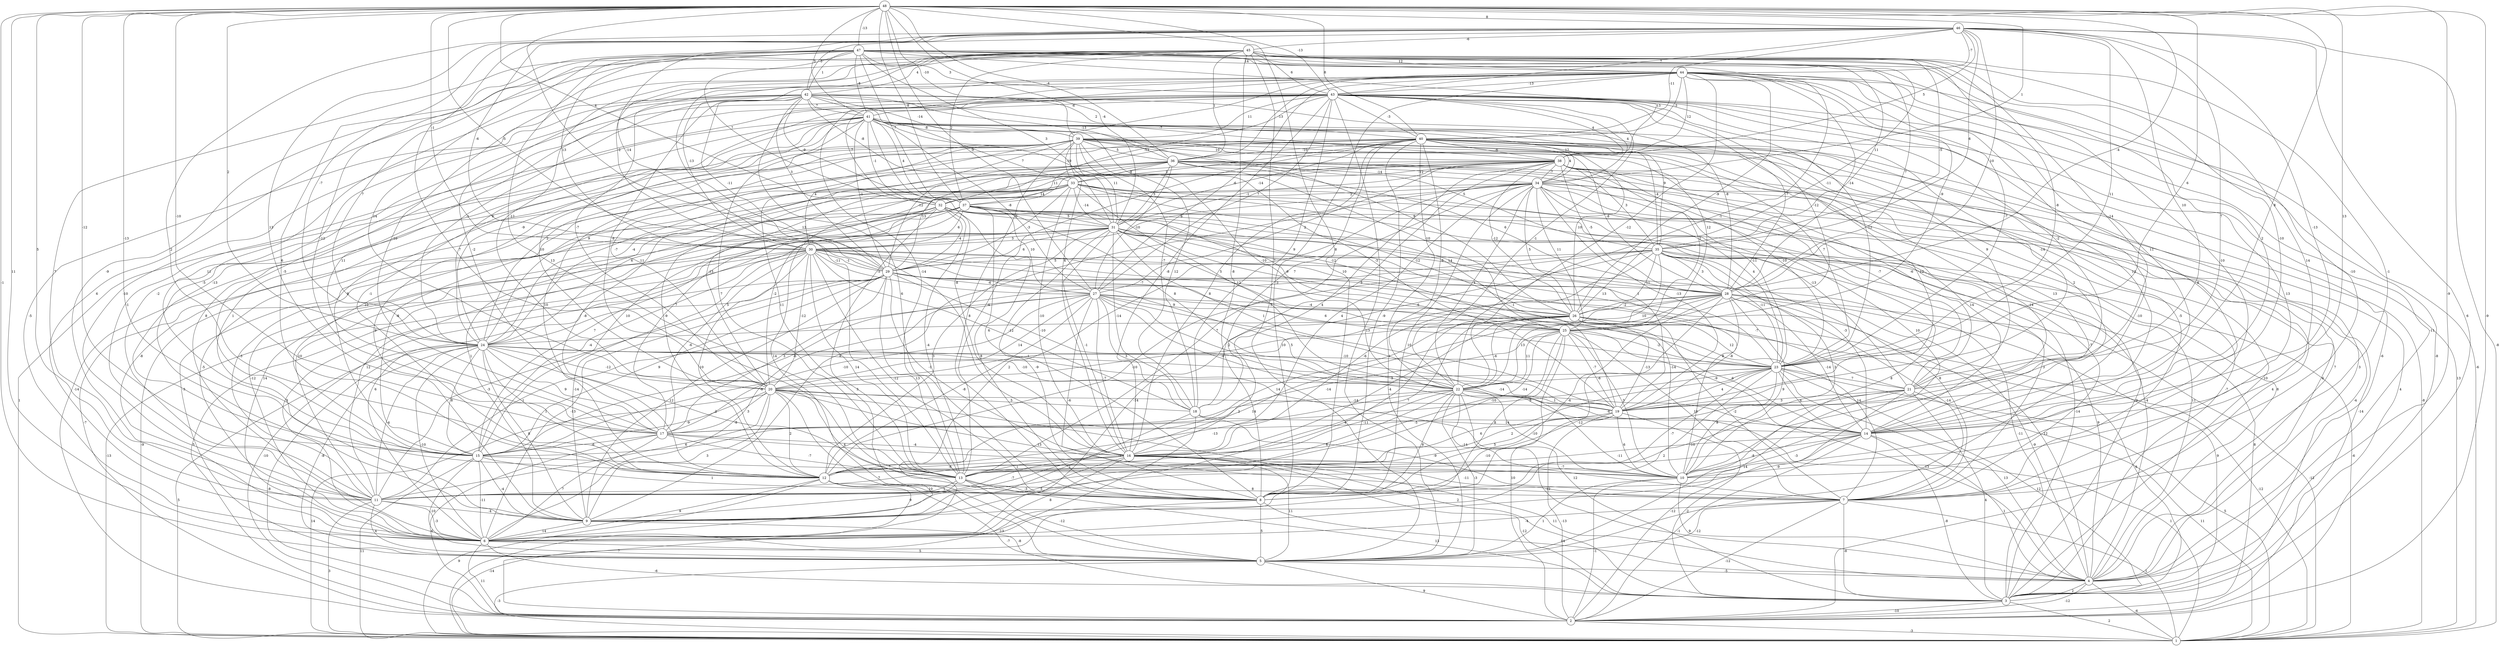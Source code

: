 graph { 
	 fontname="Helvetica,Arial,sans-serif" 
	 node [shape = circle]; 
	 48 -- 2 [label = "-9"];
	 48 -- 4 [label = "-9"];
	 48 -- 5 [label = "-1"];
	 48 -- 6 [label = "11"];
	 48 -- 8 [label = "8"];
	 48 -- 11 [label = "5"];
	 48 -- 12 [label = "-13"];
	 48 -- 14 [label = "13"];
	 48 -- 15 [label = "-12"];
	 48 -- 16 [label = "13"];
	 48 -- 17 [label = "-10"];
	 48 -- 19 [label = "8"];
	 48 -- 23 [label = "6"];
	 48 -- 24 [label = "2"];
	 48 -- 27 [label = "-9"];
	 48 -- 28 [label = "-4"];
	 48 -- 29 [label = "-5"];
	 48 -- 30 [label = "-1"];
	 48 -- 31 [label = "-4"];
	 48 -- 32 [label = "4"];
	 48 -- 34 [label = "1"];
	 48 -- 36 [label = "-4"];
	 48 -- 37 [label = "-8"];
	 48 -- 39 [label = "-10"];
	 48 -- 40 [label = "8"];
	 48 -- 41 [label = "3"];
	 48 -- 43 [label = "-13"];
	 48 -- 46 [label = "8"];
	 48 -- 47 [label = "-13"];
	 47 -- 7 [label = "-10"];
	 47 -- 10 [label = "-10"];
	 47 -- 11 [label = "7"];
	 47 -- 12 [label = "6"];
	 47 -- 13 [label = "13"];
	 47 -- 14 [label = "2"];
	 47 -- 17 [label = "-12"];
	 47 -- 20 [label = "14"];
	 47 -- 22 [label = "-1"];
	 47 -- 24 [label = "7"];
	 47 -- 28 [label = "7"];
	 47 -- 30 [label = "13"];
	 47 -- 31 [label = "3"];
	 47 -- 32 [label = "7"];
	 47 -- 35 [label = "11"];
	 47 -- 37 [label = "-7"];
	 47 -- 38 [label = "13"];
	 47 -- 41 [label = "-8"];
	 47 -- 42 [label = "1"];
	 47 -- 43 [label = "3"];
	 47 -- 44 [label = "14"];
	 46 -- 1 [label = "-8"];
	 46 -- 3 [label = "6"];
	 46 -- 12 [label = "2"];
	 46 -- 13 [label = "7"];
	 46 -- 14 [label = "-13"];
	 46 -- 17 [label = "13"];
	 46 -- 19 [label = "7"];
	 46 -- 21 [label = "10"];
	 46 -- 23 [label = "11"];
	 46 -- 24 [label = "-7"];
	 46 -- 28 [label = "10"];
	 46 -- 29 [label = "-14"];
	 46 -- 30 [label = "-6"];
	 46 -- 35 [label = "6"];
	 46 -- 38 [label = "5"];
	 46 -- 40 [label = "-11"];
	 46 -- 42 [label = "-5"];
	 46 -- 43 [label = "7"];
	 46 -- 44 [label = "-7"];
	 46 -- 45 [label = "-6"];
	 45 -- 5 [label = "-5"];
	 45 -- 6 [label = "6"];
	 45 -- 7 [label = "-1"];
	 45 -- 8 [label = "-8"];
	 45 -- 9 [label = "-5"];
	 45 -- 10 [label = "14"];
	 45 -- 11 [label = "-9"];
	 45 -- 13 [label = "-11"];
	 45 -- 14 [label = "-10"];
	 45 -- 17 [label = "-10"];
	 45 -- 20 [label = "-12"];
	 45 -- 21 [label = "-14"];
	 45 -- 23 [label = "-8"];
	 45 -- 26 [label = "-11"];
	 45 -- 30 [label = "-2"];
	 45 -- 35 [label = "-5"];
	 45 -- 36 [label = "1"];
	 45 -- 37 [label = "2"];
	 45 -- 42 [label = "4"];
	 45 -- 43 [label = "6"];
	 45 -- 44 [label = "12"];
	 44 -- 1 [label = "-6"];
	 44 -- 2 [label = "-8"];
	 44 -- 4 [label = "-11"];
	 44 -- 5 [label = "-10"];
	 44 -- 8 [label = "-3"];
	 44 -- 13 [label = "-14"];
	 44 -- 14 [label = "11"];
	 44 -- 16 [label = "4"];
	 44 -- 17 [label = "-2"];
	 44 -- 20 [label = "-7"];
	 44 -- 22 [label = "-12"];
	 44 -- 23 [label = "-7"];
	 44 -- 25 [label = "-9"];
	 44 -- 26 [label = "-9"];
	 44 -- 27 [label = "-6"];
	 44 -- 28 [label = "-14"];
	 44 -- 29 [label = "3"];
	 44 -- 30 [label = "-13"];
	 44 -- 36 [label = "-13"];
	 44 -- 38 [label = "12"];
	 44 -- 40 [label = "-3"];
	 44 -- 43 [label = "-13"];
	 43 -- 1 [label = "13"];
	 43 -- 5 [label = "13"];
	 43 -- 6 [label = "8"];
	 43 -- 7 [label = "13"];
	 43 -- 10 [label = "8"];
	 43 -- 11 [label = "-2"];
	 43 -- 15 [label = "-5"];
	 43 -- 16 [label = "-8"];
	 43 -- 18 [label = "9"];
	 43 -- 19 [label = "-14"];
	 43 -- 21 [label = "-2"];
	 43 -- 22 [label = "-1"];
	 43 -- 23 [label = "-12"];
	 43 -- 24 [label = "6"];
	 43 -- 25 [label = "-12"];
	 43 -- 27 [label = "7"];
	 43 -- 28 [label = "-7"];
	 43 -- 32 [label = "-7"];
	 43 -- 34 [label = "4"];
	 43 -- 37 [label = "-13"];
	 43 -- 38 [label = "4"];
	 43 -- 39 [label = "11"];
	 43 -- 40 [label = "-3"];
	 43 -- 41 [label = "-6"];
	 42 -- 6 [label = "-5"];
	 42 -- 8 [label = "6"];
	 42 -- 11 [label = "-10"];
	 42 -- 15 [label = "11"];
	 42 -- 17 [label = "11"];
	 42 -- 20 [label = "-8"];
	 42 -- 24 [label = "-1"];
	 42 -- 28 [label = "-8"];
	 42 -- 29 [label = "-11"];
	 42 -- 31 [label = "7"];
	 42 -- 33 [label = "-8"];
	 42 -- 36 [label = "-13"];
	 42 -- 37 [label = "-9"];
	 42 -- 38 [label = "-7"];
	 42 -- 39 [label = "-14"];
	 42 -- 40 [label = "2"];
	 42 -- 41 [label = "7"];
	 41 -- 4 [label = "-6"];
	 41 -- 9 [label = "1"];
	 41 -- 11 [label = "-1"];
	 41 -- 12 [label = "-1"];
	 41 -- 13 [label = "7"];
	 41 -- 14 [label = "12"];
	 41 -- 15 [label = "-13"];
	 41 -- 16 [label = "-8"];
	 41 -- 18 [label = "-7"];
	 41 -- 19 [label = "-3"];
	 41 -- 20 [label = "10"];
	 41 -- 21 [label = "9"];
	 41 -- 24 [label = "-9"];
	 41 -- 26 [label = "9"];
	 41 -- 27 [label = "-8"];
	 41 -- 29 [label = "-1"];
	 41 -- 32 [label = "-1"];
	 41 -- 34 [label = "12"];
	 41 -- 35 [label = "9"];
	 41 -- 37 [label = "4"];
	 41 -- 39 [label = "-8"];
	 40 -- 1 [label = "-8"];
	 40 -- 2 [label = "4"];
	 40 -- 4 [label = "3"];
	 40 -- 5 [label = "1"];
	 40 -- 7 [label = "-5"];
	 40 -- 8 [label = "-9"];
	 40 -- 13 [label = "-4"];
	 40 -- 14 [label = "2"];
	 40 -- 15 [label = "8"];
	 40 -- 16 [label = "8"];
	 40 -- 18 [label = "7"];
	 40 -- 19 [label = "12"];
	 40 -- 22 [label = "-6"];
	 40 -- 24 [label = "9"];
	 40 -- 26 [label = "10"];
	 40 -- 29 [label = "-12"];
	 40 -- 31 [label = "-14"];
	 40 -- 34 [label = "4"];
	 40 -- 35 [label = "-4"];
	 40 -- 36 [label = "-10"];
	 40 -- 37 [label = "3"];
	 40 -- 38 [label = "-6"];
	 39 -- 1 [label = "1"];
	 39 -- 2 [label = "-14"];
	 39 -- 3 [label = "10"];
	 39 -- 4 [label = "7"];
	 39 -- 8 [label = "8"];
	 39 -- 9 [label = "9"];
	 39 -- 10 [label = "-14"];
	 39 -- 12 [label = "10"];
	 39 -- 13 [label = "11"];
	 39 -- 18 [label = "12"];
	 39 -- 20 [label = "11"];
	 39 -- 22 [label = "-10"];
	 39 -- 23 [label = "7"];
	 39 -- 24 [label = "2"];
	 39 -- 25 [label = "12"];
	 39 -- 28 [label = "-8"];
	 39 -- 30 [label = "4"];
	 39 -- 31 [label = "11"];
	 39 -- 33 [label = "-10"];
	 39 -- 35 [label = "5"];
	 39 -- 36 [label = "5"];
	 39 -- 38 [label = "10"];
	 38 -- 3 [label = "4"];
	 38 -- 6 [label = "14"];
	 38 -- 12 [label = "-9"];
	 38 -- 14 [label = "13"];
	 38 -- 16 [label = "4"];
	 38 -- 18 [label = "5"];
	 38 -- 20 [label = "-13"];
	 38 -- 21 [label = "-6"];
	 38 -- 23 [label = "-10"];
	 38 -- 24 [label = "-4"];
	 38 -- 25 [label = "2"];
	 38 -- 26 [label = "-12"];
	 38 -- 27 [label = "2"];
	 38 -- 28 [label = "-5"];
	 38 -- 31 [label = "-1"];
	 38 -- 33 [label = "-12"];
	 38 -- 34 [label = "-7"];
	 38 -- 35 [label = "3"];
	 37 -- 2 [label = "-7"];
	 37 -- 3 [label = "-14"];
	 37 -- 4 [label = "-4"];
	 37 -- 5 [label = "-3"];
	 37 -- 6 [label = "14"];
	 37 -- 8 [label = "8"];
	 37 -- 11 [label = "10"];
	 37 -- 15 [label = "7"];
	 37 -- 22 [label = "8"];
	 37 -- 25 [label = "7"];
	 37 -- 26 [label = "-12"];
	 37 -- 27 [label = "10"];
	 37 -- 30 [label = "6"];
	 37 -- 31 [label = "5"];
	 36 -- 3 [label = "-7"];
	 36 -- 4 [label = "6"];
	 36 -- 6 [label = "-8"];
	 36 -- 12 [label = "-8"];
	 36 -- 15 [label = "10"];
	 36 -- 21 [label = "-7"];
	 36 -- 23 [label = "-11"];
	 36 -- 24 [label = "-7"];
	 36 -- 25 [label = "-10"];
	 36 -- 27 [label = "-10"];
	 36 -- 28 [label = "6"];
	 36 -- 29 [label = "13"];
	 36 -- 31 [label = "3"];
	 36 -- 32 [label = "11"];
	 36 -- 33 [label = "-9"];
	 36 -- 34 [label = "-14"];
	 35 -- 1 [label = "-6"];
	 35 -- 2 [label = "8"];
	 35 -- 4 [label = "9"];
	 35 -- 6 [label = "-14"];
	 35 -- 7 [label = "8"];
	 35 -- 10 [label = "3"];
	 35 -- 12 [label = "-10"];
	 35 -- 15 [label = "-6"];
	 35 -- 16 [label = "-6"];
	 35 -- 22 [label = "10"];
	 35 -- 23 [label = "-11"];
	 35 -- 26 [label = "11"];
	 35 -- 28 [label = "3"];
	 35 -- 29 [label = "5"];
	 34 -- 2 [label = "-14"];
	 34 -- 3 [label = "-4"];
	 34 -- 4 [label = "8"];
	 34 -- 5 [label = "8"];
	 34 -- 6 [label = "2"];
	 34 -- 8 [label = "10"];
	 34 -- 9 [label = "8"];
	 34 -- 13 [label = "7"];
	 34 -- 14 [label = "14"];
	 34 -- 15 [label = "10"];
	 34 -- 16 [label = "4"];
	 34 -- 19 [label = "-13"];
	 34 -- 22 [label = "4"];
	 34 -- 23 [label = "4"];
	 34 -- 25 [label = "11"];
	 34 -- 26 [label = "5"];
	 34 -- 30 [label = "6"];
	 34 -- 32 [label = "2"];
	 33 -- 3 [label = "9"];
	 33 -- 6 [label = "-5"];
	 33 -- 7 [label = "-7"];
	 33 -- 9 [label = "1"];
	 33 -- 10 [label = "10"];
	 33 -- 15 [label = "-8"];
	 33 -- 16 [label = "-10"];
	 33 -- 17 [label = "7"];
	 33 -- 19 [label = "1"];
	 33 -- 21 [label = "-13"];
	 33 -- 22 [label = "12"];
	 33 -- 24 [label = "6"];
	 33 -- 29 [label = "-3"];
	 33 -- 31 [label = "-14"];
	 33 -- 32 [label = "14"];
	 32 -- 4 [label = "11"];
	 32 -- 5 [label = "3"];
	 32 -- 6 [label = "-12"];
	 32 -- 8 [label = "-1"];
	 32 -- 11 [label = "-3"];
	 32 -- 13 [label = "-4"];
	 32 -- 19 [label = "-1"];
	 32 -- 20 [label = "-2"];
	 32 -- 25 [label = "-12"];
	 32 -- 29 [label = "-4"];
	 32 -- 31 [label = "-6"];
	 31 -- 1 [label = "-9"];
	 31 -- 6 [label = "6"];
	 31 -- 7 [label = "3"];
	 31 -- 8 [label = "-9"];
	 31 -- 10 [label = "8"];
	 31 -- 11 [label = "12"];
	 31 -- 12 [label = "3"];
	 31 -- 14 [label = "-3"];
	 31 -- 15 [label = "-4"];
	 31 -- 16 [label = "-1"];
	 31 -- 18 [label = "-14"];
	 31 -- 19 [label = "1"];
	 31 -- 23 [label = "13"];
	 31 -- 25 [label = "5"];
	 31 -- 26 [label = "-9"];
	 31 -- 28 [label = "14"];
	 31 -- 29 [label = "6"];
	 31 -- 30 [label = "3"];
	 30 -- 1 [label = "-13"];
	 30 -- 2 [label = "5"];
	 30 -- 3 [label = "-11"];
	 30 -- 6 [label = "3"];
	 30 -- 8 [label = "-12"];
	 30 -- 9 [label = "-14"];
	 30 -- 10 [label = "-14"];
	 30 -- 12 [label = "10"];
	 30 -- 13 [label = "14"];
	 30 -- 17 [label = "-6"];
	 30 -- 18 [label = "-12"];
	 30 -- 20 [label = "-12"];
	 30 -- 23 [label = "-6"];
	 30 -- 25 [label = "-7"];
	 30 -- 27 [label = "-5"];
	 30 -- 28 [label = "10"];
	 30 -- 29 [label = "-1"];
	 29 -- 2 [label = "-10"];
	 29 -- 4 [label = "12"];
	 29 -- 6 [label = "-13"];
	 29 -- 9 [label = "12"];
	 29 -- 11 [label = "-3"];
	 29 -- 13 [label = "13"];
	 29 -- 15 [label = "9"];
	 29 -- 16 [label = "-1"];
	 29 -- 17 [label = "3"];
	 29 -- 19 [label = "5"];
	 29 -- 21 [label = "-7"];
	 29 -- 22 [label = "-10"];
	 29 -- 23 [label = "6"];
	 29 -- 24 [label = "5"];
	 29 -- 27 [label = "-6"];
	 28 -- 1 [label = "-12"];
	 28 -- 3 [label = "9"];
	 28 -- 4 [label = "-9"];
	 28 -- 6 [label = "-12"];
	 28 -- 7 [label = "-14"];
	 28 -- 8 [label = "-4"];
	 28 -- 9 [label = "14"];
	 28 -- 10 [label = "9"];
	 28 -- 12 [label = "14"];
	 28 -- 14 [label = "-14"];
	 28 -- 19 [label = "-8"];
	 28 -- 20 [label = "10"];
	 28 -- 22 [label = "13"];
	 28 -- 26 [label = "-2"];
	 27 -- 6 [label = "-8"];
	 27 -- 7 [label = "14"];
	 27 -- 8 [label = "-6"];
	 27 -- 10 [label = "-14"];
	 27 -- 11 [label = "-1"];
	 27 -- 12 [label = "-8"];
	 27 -- 16 [label = "-7"];
	 27 -- 17 [label = "-10"];
	 27 -- 18 [label = "3"];
	 27 -- 19 [label = "-4"];
	 27 -- 20 [label = "14"];
	 27 -- 22 [label = "2"];
	 27 -- 25 [label = "9"];
	 27 -- 26 [label = "-4"];
	 26 -- 1 [label = "-12"];
	 26 -- 3 [label = "6"];
	 26 -- 7 [label = "-2"];
	 26 -- 9 [label = "-4"];
	 26 -- 13 [label = "7"];
	 26 -- 14 [label = "-6"];
	 26 -- 15 [label = "-8"];
	 26 -- 16 [label = "-4"];
	 26 -- 19 [label = "-13"];
	 26 -- 22 [label = "-6"];
	 26 -- 23 [label = "12"];
	 26 -- 24 [label = "6"];
	 25 -- 2 [label = "10"];
	 25 -- 7 [label = "10"];
	 25 -- 9 [label = "8"];
	 25 -- 10 [label = "3"];
	 25 -- 13 [label = "-10"];
	 25 -- 14 [label = "-9"];
	 25 -- 15 [label = "-14"];
	 25 -- 16 [label = "-14"];
	 25 -- 19 [label = "-7"];
	 25 -- 22 [label = "11"];
	 25 -- 23 [label = "-2"];
	 24 -- 1 [label = "5"];
	 24 -- 2 [label = "-8"];
	 24 -- 3 [label = "12"];
	 24 -- 4 [label = "-13"];
	 24 -- 5 [label = "-8"];
	 24 -- 6 [label = "-10"];
	 24 -- 9 [label = "8"];
	 24 -- 11 [label = "-4"];
	 24 -- 12 [label = "1"];
	 24 -- 13 [label = "2"];
	 24 -- 15 [label = "8"];
	 24 -- 17 [label = "9"];
	 24 -- 20 [label = "-12"];
	 24 -- 22 [label = "-10"];
	 24 -- 23 [label = "-10"];
	 23 -- 1 [label = "5"];
	 23 -- 3 [label = "12"];
	 23 -- 4 [label = "13"];
	 23 -- 6 [label = "2"];
	 23 -- 8 [label = "-7"];
	 23 -- 10 [label = "8"];
	 23 -- 11 [label = "6"];
	 23 -- 14 [label = "6"];
	 23 -- 17 [label = "9"];
	 23 -- 19 [label = "4"];
	 23 -- 20 [label = "3"];
	 23 -- 21 [label = "7"];
	 23 -- 22 [label = "-6"];
	 22 -- 1 [label = "1"];
	 22 -- 4 [label = "-12"];
	 22 -- 5 [label = "-3"];
	 22 -- 7 [label = "-14"];
	 22 -- 8 [label = "8"];
	 22 -- 10 [label = "-10"];
	 22 -- 11 [label = "6"];
	 22 -- 12 [label = "-13"];
	 22 -- 14 [label = "-4"];
	 22 -- 16 [label = "-11"];
	 22 -- 17 [label = "2"];
	 22 -- 19 [label = "1"];
	 21 -- 1 [label = "11"];
	 21 -- 2 [label = "-12"];
	 21 -- 3 [label = "4"];
	 21 -- 6 [label = "14"];
	 21 -- 11 [label = "-10"];
	 21 -- 12 [label = "2"];
	 21 -- 19 [label = "3"];
	 20 -- 1 [label = "14"];
	 20 -- 3 [label = "2"];
	 20 -- 5 [label = "7"];
	 20 -- 7 [label = "13"];
	 20 -- 8 [label = "4"];
	 20 -- 9 [label = "3"];
	 20 -- 11 [label = "6"];
	 20 -- 12 [label = "2"];
	 20 -- 15 [label = "-9"];
	 20 -- 17 [label = "3"];
	 20 -- 18 [label = "5"];
	 20 -- 19 [label = "-14"];
	 19 -- 2 [label = "-13"];
	 19 -- 3 [label = "-2"];
	 19 -- 8 [label = "-10"];
	 19 -- 10 [label = "6"];
	 19 -- 13 [label = "5"];
	 19 -- 17 [label = "-5"];
	 18 -- 1 [label = "-13"];
	 18 -- 7 [label = "-9"];
	 18 -- 9 [label = "1"];
	 18 -- 14 [label = "14"];
	 17 -- 2 [label = "6"];
	 17 -- 6 [label = "7"];
	 17 -- 10 [label = "-1"];
	 17 -- 13 [label = "-7"];
	 17 -- 15 [label = "-6"];
	 17 -- 16 [label = "-4"];
	 16 -- 3 [label = "-12"];
	 16 -- 4 [label = "11"];
	 16 -- 5 [label = "11"];
	 16 -- 6 [label = "8"];
	 16 -- 7 [label = "-11"];
	 16 -- 9 [label = "5"];
	 16 -- 10 [label = "-7"];
	 16 -- 11 [label = "-7"];
	 16 -- 12 [label = "-6"];
	 16 -- 13 [label = "1"];
	 15 -- 1 [label = "11"];
	 15 -- 5 [label = "-10"];
	 15 -- 6 [label = "-11"];
	 15 -- 8 [label = "1"];
	 15 -- 9 [label = "-4"];
	 15 -- 10 [label = "-7"];
	 14 -- 2 [label = "-1"];
	 14 -- 3 [label = "-8"];
	 14 -- 4 [label = "1"];
	 14 -- 8 [label = "-9"];
	 14 -- 10 [label = "-3"];
	 14 -- 12 [label = "-11"];
	 14 -- 13 [label = "-8"];
	 13 -- 3 [label = "13"];
	 13 -- 5 [label = "-12"];
	 13 -- 8 [label = "-3"];
	 13 -- 9 [label = "9"];
	 13 -- 11 [label = "1"];
	 12 -- 1 [label = "9"];
	 12 -- 2 [label = "7"];
	 12 -- 3 [label = "-7"];
	 12 -- 6 [label = "9"];
	 12 -- 7 [label = "8"];
	 12 -- 8 [label = "10"];
	 11 -- 1 [label = "3"];
	 11 -- 5 [label = "4"];
	 11 -- 6 [label = "-3"];
	 11 -- 9 [label = "-4"];
	 10 -- 2 [label = "-1"];
	 10 -- 4 [label = "9"];
	 10 -- 5 [label = "1"];
	 9 -- 5 [label = "-8"];
	 9 -- 6 [label = "14"];
	 8 -- 1 [label = "-14"];
	 8 -- 4 [label = "14"];
	 8 -- 5 [label = "5"];
	 7 -- 1 [label = "1"];
	 7 -- 2 [label = "-12"];
	 7 -- 3 [label = "-8"];
	 7 -- 5 [label = "-12"];
	 7 -- 6 [label = "-4"];
	 6 -- 2 [label = "11"];
	 6 -- 3 [label = "-6"];
	 6 -- 5 [label = "5"];
	 5 -- 1 [label = "-3"];
	 5 -- 2 [label = "9"];
	 5 -- 4 [label = "-5"];
	 4 -- 1 [label = "-6"];
	 4 -- 2 [label = "-12"];
	 4 -- 3 [label = "2"];
	 3 -- 1 [label = "2"];
	 3 -- 2 [label = "-10"];
	 2 -- 1 [label = "-3"];
	 1;
	 2;
	 3;
	 4;
	 5;
	 6;
	 7;
	 8;
	 9;
	 10;
	 11;
	 12;
	 13;
	 14;
	 15;
	 16;
	 17;
	 18;
	 19;
	 20;
	 21;
	 22;
	 23;
	 24;
	 25;
	 26;
	 27;
	 28;
	 29;
	 30;
	 31;
	 32;
	 33;
	 34;
	 35;
	 36;
	 37;
	 38;
	 39;
	 40;
	 41;
	 42;
	 43;
	 44;
	 45;
	 46;
	 47;
	 48;
}
